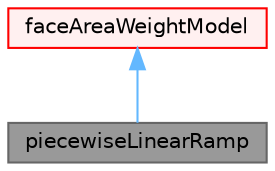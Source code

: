 digraph "piecewiseLinearRamp"
{
 // LATEX_PDF_SIZE
  bgcolor="transparent";
  edge [fontname=Helvetica,fontsize=10,labelfontname=Helvetica,labelfontsize=10];
  node [fontname=Helvetica,fontsize=10,shape=box,height=0.2,width=0.4];
  Node1 [id="Node000001",label="piecewiseLinearRamp",height=0.2,width=0.4,color="gray40", fillcolor="grey60", style="filled", fontcolor="black",tooltip="A linear ramp between 0 and 1 with definable start and end points."];
  Node2 -> Node1 [id="edge1_Node000001_Node000002",dir="back",color="steelblue1",style="solid",tooltip=" "];
  Node2 [id="Node000002",label="faceAreaWeightModel",height=0.2,width=0.4,color="red", fillcolor="#FFF0F0", style="filled",URL="$classFoam_1_1faceAreaWeightModel.html",tooltip="Abstract base class for providing faceAreaWeight values to the cell motion controller based on an arg..."];
}
